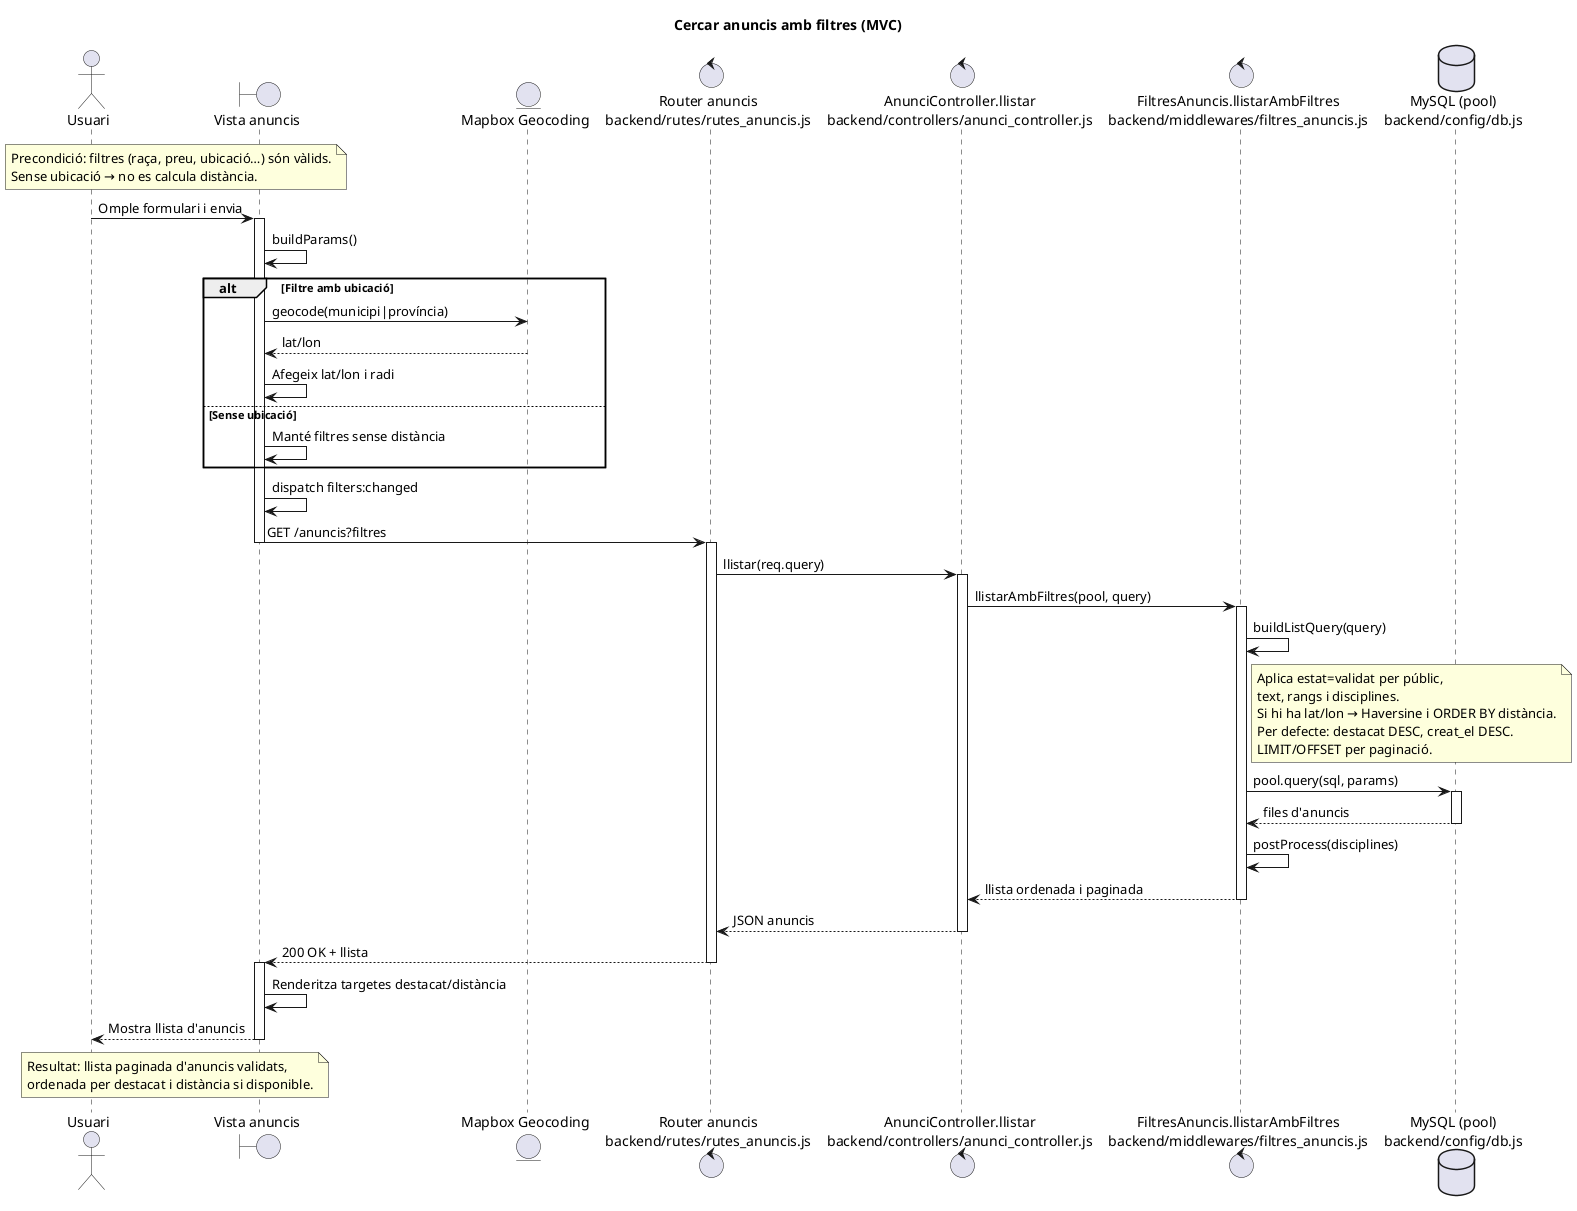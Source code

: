 @startuml
title Cercar anuncis amb filtres (MVC)

actor Usuari
boundary "Vista anuncis" as Vista
entity "Mapbox Geocoding" as Mapbox
control "Router anuncis\nbackend/rutes/rutes_anuncis.js" as Router
control "AnunciController.llistar\nbackend/controllers/anunci_controller.js" as Controller
control "FiltresAnuncis.llistarAmbFiltres\nbackend/middlewares/filtres_anuncis.js" as Filtres
database "MySQL (pool)\nbackend/config/db.js" as DB

note over Usuari,Vista
Precondició: filtres (raça, preu, ubicació…) són vàlids.
Sense ubicació → no es calcula distància.
end note

Usuari -> Vista : Omple formulari i envia
activate Vista
Vista -> Vista : buildParams()
alt Filtre amb ubicació
  Vista -> Mapbox : geocode(municipi|província)
  Mapbox --> Vista : lat/lon
  Vista -> Vista : Afegeix lat/lon i radi
else Sense ubicació
  Vista -> Vista : Manté filtres sense distància
end
Vista -> Vista : dispatch filters:changed
Vista -> Router : GET /anuncis?filtres
deactivate Vista

activate Router
Router -> Controller : llistar(req.query)
activate Controller
Controller -> Filtres : llistarAmbFiltres(pool, query)
activate Filtres
Filtres -> Filtres : buildListQuery(query)
note right of Filtres
Aplica estat=validat per públic,
text, rangs i disciplines.
Si hi ha lat/lon → Haversine i ORDER BY distància.
Per defecte: destacat DESC, creat_el DESC.
LIMIT/OFFSET per paginació.
end note
Filtres -> DB : pool.query(sql, params)
activate DB
DB --> Filtres : files d'anuncis
deactivate DB
Filtres -> Filtres : postProcess(disciplines)
Filtres --> Controller : llista ordenada i paginada
deactivate Filtres
Controller --> Router : JSON anuncis
deactivate Controller
Router --> Vista : 200 OK + llista
deactivate Router 

activate Vista
Vista -> Vista : Renderitza targetes destacat/distància
Vista --> Usuari : Mostra llista d'anuncis
deactivate Vista

note over Vista,Usuari
Resultat: llista paginada d'anuncis validats,
ordenada per destacat i distància si disponible.
end note
@enduml